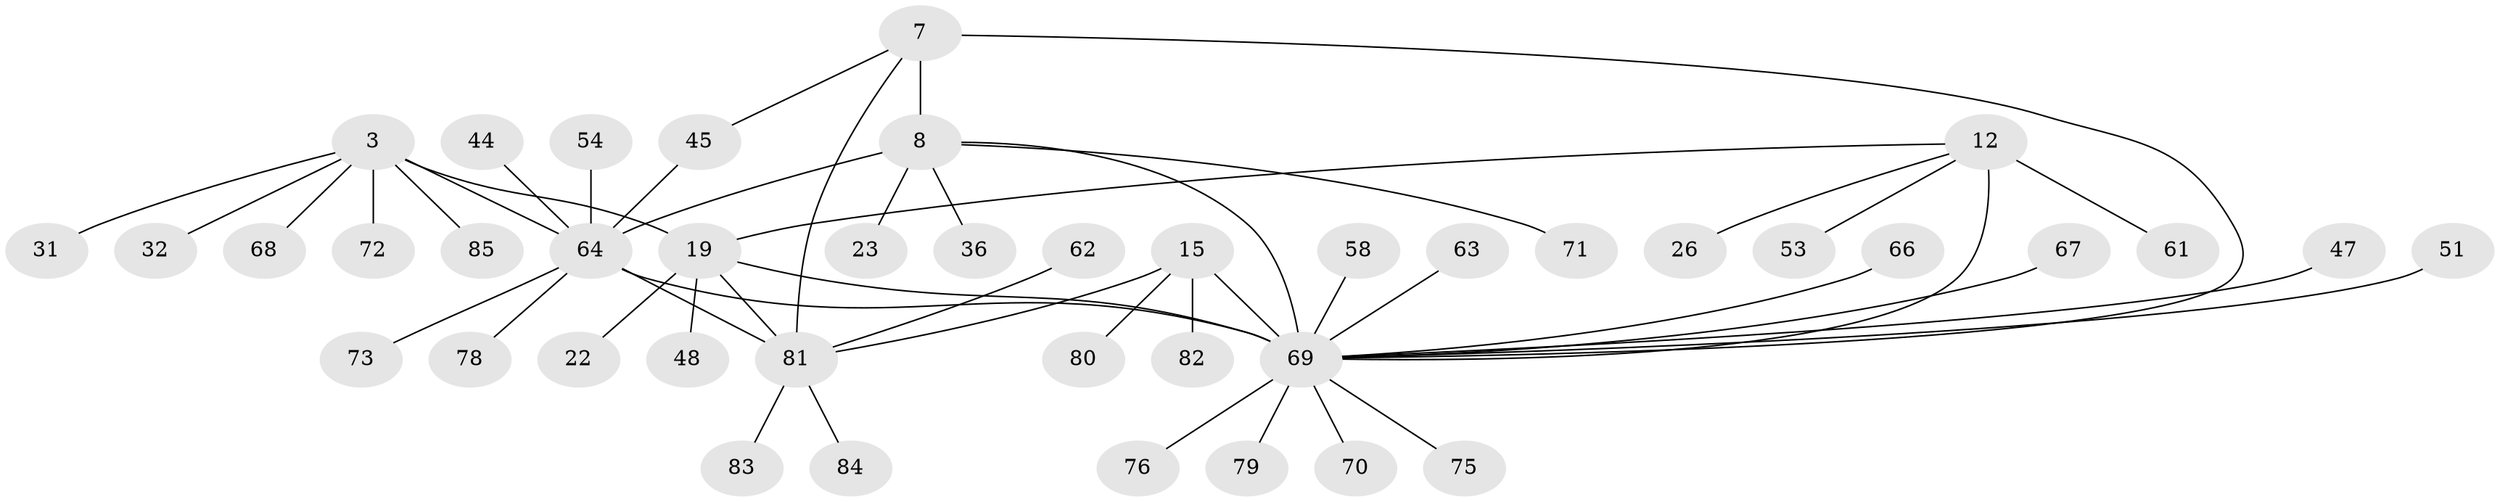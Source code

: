 // original degree distribution, {6: 0.058823529411764705, 8: 0.023529411764705882, 5: 0.08235294117647059, 4: 0.058823529411764705, 10: 0.011764705882352941, 9: 0.023529411764705882, 7: 0.023529411764705882, 2: 0.16470588235294117, 1: 0.5176470588235295, 3: 0.03529411764705882}
// Generated by graph-tools (version 1.1) at 2025/54/03/09/25 04:54:58]
// undirected, 42 vertices, 49 edges
graph export_dot {
graph [start="1"]
  node [color=gray90,style=filled];
  3 [super="+1"];
  7 [super="+5"];
  8 [super="+6"];
  12 [super="+10"];
  15 [super="+14"];
  19 [super="+17"];
  22;
  23;
  26;
  31 [super="+21"];
  32;
  36;
  44;
  45;
  47;
  48;
  51 [super="+35"];
  53;
  54;
  58;
  61;
  62;
  63;
  64 [super="+43+39+4"];
  66 [super="+59"];
  67 [super="+57"];
  68;
  69 [super="+27+30+11+28+16"];
  70;
  71;
  72;
  73;
  75 [super="+74"];
  76;
  78 [super="+77"];
  79;
  80 [super="+33+34+38+49"];
  81 [super="+42+50+56"];
  82 [super="+41+46+55"];
  83;
  84 [super="+40"];
  85;
  3 -- 19;
  3 -- 32;
  3 -- 85;
  3 -- 68;
  3 -- 72;
  3 -- 31;
  3 -- 64 [weight=4];
  7 -- 8 [weight=4];
  7 -- 45;
  7 -- 81;
  7 -- 69;
  8 -- 23;
  8 -- 71;
  8 -- 36;
  8 -- 64;
  8 -- 69;
  12 -- 19;
  12 -- 61;
  12 -- 53;
  12 -- 26;
  12 -- 69 [weight=4];
  15 -- 80;
  15 -- 69 [weight=5];
  15 -- 82;
  15 -- 81;
  19 -- 22;
  19 -- 48;
  19 -- 81 [weight=4];
  19 -- 69;
  44 -- 64;
  45 -- 64;
  47 -- 69;
  51 -- 69;
  54 -- 64;
  58 -- 69;
  62 -- 81;
  63 -- 69;
  64 -- 73;
  64 -- 69 [weight=5];
  64 -- 78;
  64 -- 81;
  66 -- 69;
  67 -- 69;
  69 -- 76;
  69 -- 75;
  69 -- 70;
  69 -- 79;
  81 -- 83;
  81 -- 84;
}
